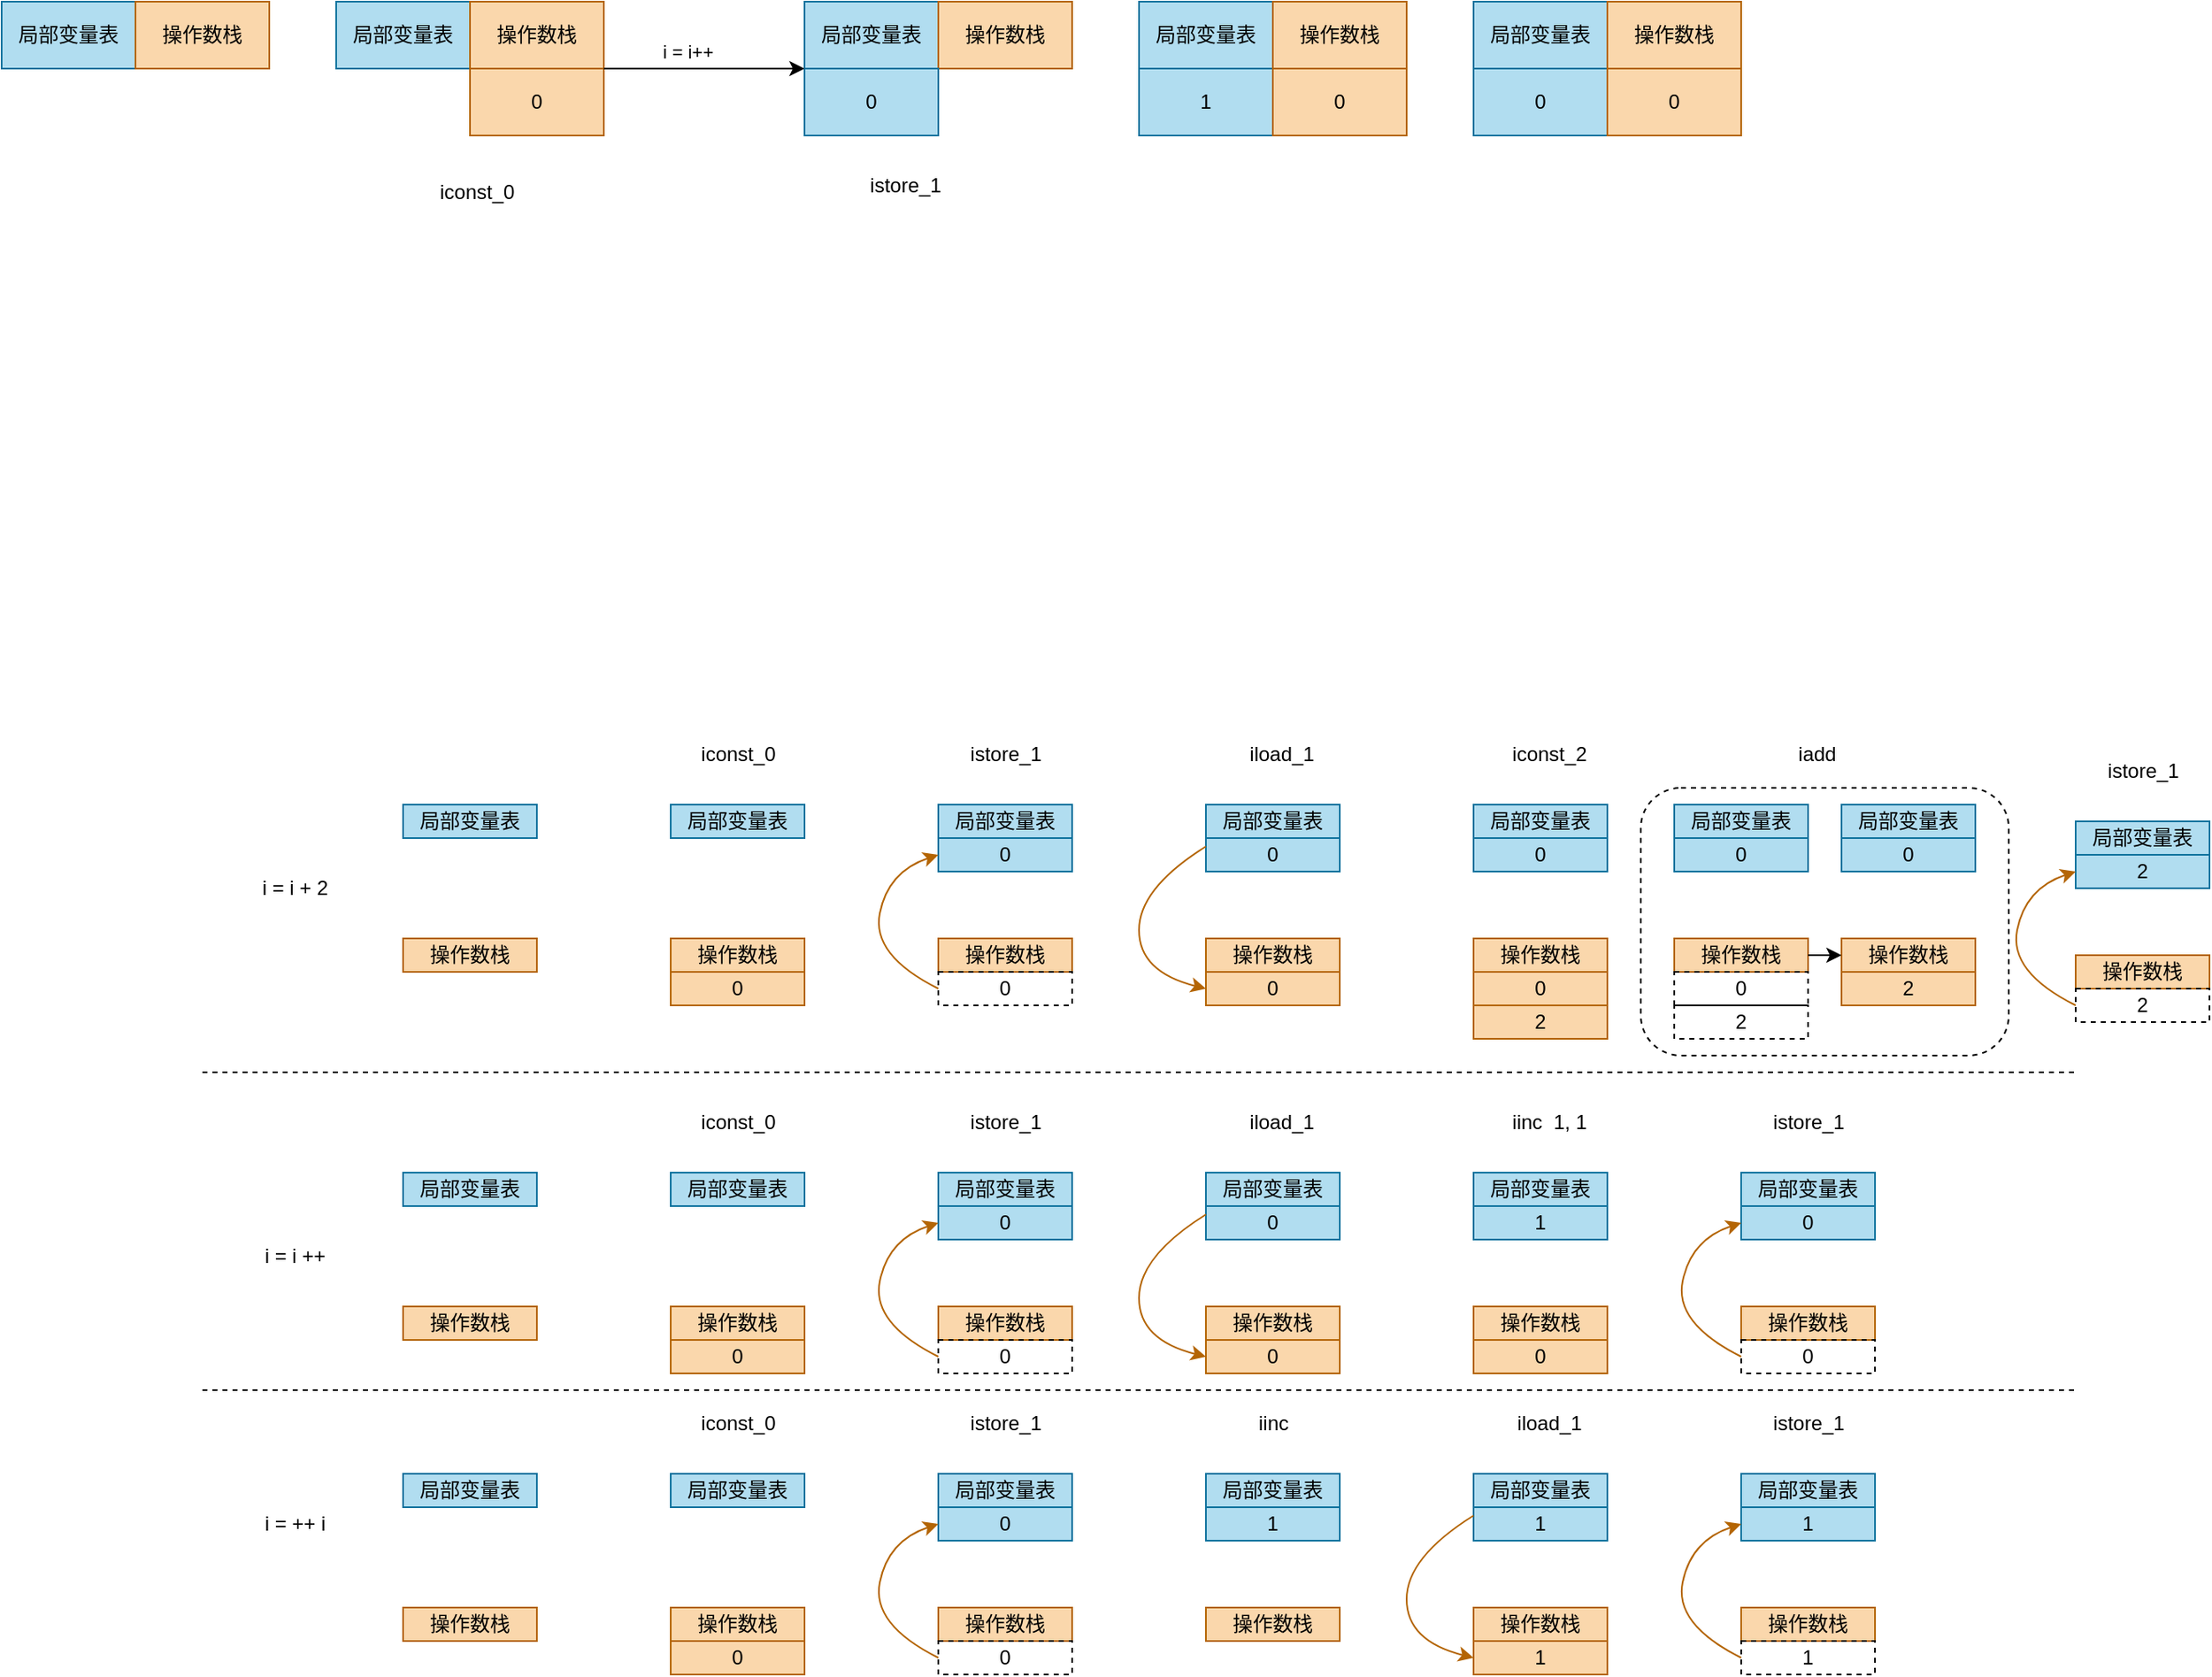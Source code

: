 <mxfile version="14.4.4" type="github">
  <diagram id="mg79W_jOqBWcHlFa8q99" name="Page-1">
    <mxGraphModel dx="4592" dy="768" grid="1" gridSize="10" guides="1" tooltips="1" connect="1" arrows="1" fold="1" page="1" pageScale="1" pageWidth="3300" pageHeight="4681" math="0" shadow="0">
      <root>
        <mxCell id="0" />
        <mxCell id="1" parent="0" />
        <mxCell id="tzSfl47Rc7GnbTvQKxjG-3" value="局部变量表" style="rounded=0;whiteSpace=wrap;html=1;fillColor=#b1ddf0;strokeColor=#10739e;" vertex="1" parent="1">
          <mxGeometry x="160" y="40" width="80" height="40" as="geometry" />
        </mxCell>
        <mxCell id="tzSfl47Rc7GnbTvQKxjG-4" value="操作数栈" style="rounded=0;whiteSpace=wrap;html=1;fillColor=#fad7ac;strokeColor=#b46504;" vertex="1" parent="1">
          <mxGeometry x="240" y="40" width="80" height="40" as="geometry" />
        </mxCell>
        <mxCell id="tzSfl47Rc7GnbTvQKxjG-5" value="0" style="rounded=0;whiteSpace=wrap;html=1;fillColor=#fad7ac;strokeColor=#b46504;" vertex="1" parent="1">
          <mxGeometry x="240" y="80" width="80" height="40" as="geometry" />
        </mxCell>
        <mxCell id="tzSfl47Rc7GnbTvQKxjG-6" value="局部变量表" style="rounded=0;whiteSpace=wrap;html=1;fillColor=#b1ddf0;strokeColor=#10739e;" vertex="1" parent="1">
          <mxGeometry x="440" y="40" width="80" height="40" as="geometry" />
        </mxCell>
        <mxCell id="tzSfl47Rc7GnbTvQKxjG-7" value="操作数栈" style="rounded=0;whiteSpace=wrap;html=1;fillColor=#fad7ac;strokeColor=#b46504;" vertex="1" parent="1">
          <mxGeometry x="520" y="40" width="80" height="40" as="geometry" />
        </mxCell>
        <mxCell id="tzSfl47Rc7GnbTvQKxjG-9" value="0" style="rounded=0;whiteSpace=wrap;html=1;fillColor=#b1ddf0;strokeColor=#10739e;" vertex="1" parent="1">
          <mxGeometry x="440" y="80" width="80" height="40" as="geometry" />
        </mxCell>
        <mxCell id="tzSfl47Rc7GnbTvQKxjG-10" value="局部变量表" style="rounded=0;whiteSpace=wrap;html=1;fillColor=#b1ddf0;strokeColor=#10739e;" vertex="1" parent="1">
          <mxGeometry x="640" y="40" width="80" height="40" as="geometry" />
        </mxCell>
        <mxCell id="tzSfl47Rc7GnbTvQKxjG-11" value="操作数栈" style="rounded=0;whiteSpace=wrap;html=1;fillColor=#fad7ac;strokeColor=#b46504;" vertex="1" parent="1">
          <mxGeometry x="720" y="40" width="80" height="40" as="geometry" />
        </mxCell>
        <mxCell id="tzSfl47Rc7GnbTvQKxjG-12" value="1" style="rounded=0;whiteSpace=wrap;html=1;fillColor=#b1ddf0;strokeColor=#10739e;" vertex="1" parent="1">
          <mxGeometry x="640" y="80" width="80" height="40" as="geometry" />
        </mxCell>
        <mxCell id="tzSfl47Rc7GnbTvQKxjG-14" value="0" style="rounded=0;whiteSpace=wrap;html=1;fillColor=#fad7ac;strokeColor=#b46504;" vertex="1" parent="1">
          <mxGeometry x="720" y="80" width="80" height="40" as="geometry" />
        </mxCell>
        <mxCell id="tzSfl47Rc7GnbTvQKxjG-15" value="局部变量表" style="rounded=0;whiteSpace=wrap;html=1;fillColor=#b1ddf0;strokeColor=#10739e;" vertex="1" parent="1">
          <mxGeometry x="840" y="40" width="80" height="40" as="geometry" />
        </mxCell>
        <mxCell id="tzSfl47Rc7GnbTvQKxjG-16" value="操作数栈" style="rounded=0;whiteSpace=wrap;html=1;fillColor=#fad7ac;strokeColor=#b46504;" vertex="1" parent="1">
          <mxGeometry x="920" y="40" width="80" height="40" as="geometry" />
        </mxCell>
        <mxCell id="tzSfl47Rc7GnbTvQKxjG-17" value="0" style="rounded=0;whiteSpace=wrap;html=1;fillColor=#b1ddf0;strokeColor=#10739e;" vertex="1" parent="1">
          <mxGeometry x="840" y="80" width="80" height="40" as="geometry" />
        </mxCell>
        <mxCell id="tzSfl47Rc7GnbTvQKxjG-18" value="0" style="rounded=0;whiteSpace=wrap;html=1;fillColor=#fad7ac;strokeColor=#b46504;" vertex="1" parent="1">
          <mxGeometry x="920" y="80" width="80" height="40" as="geometry" />
        </mxCell>
        <mxCell id="tzSfl47Rc7GnbTvQKxjG-19" value="" style="endArrow=classic;html=1;exitX=1;exitY=0;exitDx=0;exitDy=0;entryX=0;entryY=0;entryDx=0;entryDy=0;" edge="1" parent="1" source="tzSfl47Rc7GnbTvQKxjG-5" target="tzSfl47Rc7GnbTvQKxjG-9">
          <mxGeometry relative="1" as="geometry">
            <mxPoint x="280" y="190" as="sourcePoint" />
            <mxPoint x="380" y="190" as="targetPoint" />
          </mxGeometry>
        </mxCell>
        <mxCell id="tzSfl47Rc7GnbTvQKxjG-20" value="i = i++" style="edgeLabel;resizable=0;html=1;align=center;verticalAlign=middle;" connectable="0" vertex="1" parent="tzSfl47Rc7GnbTvQKxjG-19">
          <mxGeometry relative="1" as="geometry">
            <mxPoint x="-9.91" y="-10.06" as="offset" />
          </mxGeometry>
        </mxCell>
        <mxCell id="tzSfl47Rc7GnbTvQKxjG-33" value="局部变量表" style="rounded=0;whiteSpace=wrap;html=1;fillColor=#b1ddf0;strokeColor=#10739e;" vertex="1" parent="1">
          <mxGeometry x="-40" y="40" width="80" height="40" as="geometry" />
        </mxCell>
        <mxCell id="tzSfl47Rc7GnbTvQKxjG-34" value="操作数栈" style="rounded=0;whiteSpace=wrap;html=1;fillColor=#fad7ac;strokeColor=#b46504;" vertex="1" parent="1">
          <mxGeometry x="40" y="40" width="80" height="40" as="geometry" />
        </mxCell>
        <mxCell id="tzSfl47Rc7GnbTvQKxjG-35" value="iconst_0" style="text;whiteSpace=wrap;html=1;" vertex="1" parent="1">
          <mxGeometry x="220" y="140" width="70" height="30" as="geometry" />
        </mxCell>
        <mxCell id="tzSfl47Rc7GnbTvQKxjG-36" value="istore_1" style="text;html=1;align=center;verticalAlign=middle;resizable=0;points=[];autosize=1;" vertex="1" parent="1">
          <mxGeometry x="470" y="140" width="60" height="20" as="geometry" />
        </mxCell>
        <mxCell id="tzSfl47Rc7GnbTvQKxjG-37" value="局部变量表" style="rounded=0;whiteSpace=wrap;html=1;fillColor=#b1ddf0;strokeColor=#10739e;" vertex="1" parent="1">
          <mxGeometry x="200" y="740" width="80" height="20" as="geometry" />
        </mxCell>
        <mxCell id="tzSfl47Rc7GnbTvQKxjG-38" value="操作数栈" style="rounded=0;whiteSpace=wrap;html=1;fillColor=#fad7ac;strokeColor=#b46504;" vertex="1" parent="1">
          <mxGeometry x="200" y="820" width="80" height="20" as="geometry" />
        </mxCell>
        <mxCell id="tzSfl47Rc7GnbTvQKxjG-44" value="局部变量表" style="rounded=0;whiteSpace=wrap;html=1;fillColor=#b1ddf0;strokeColor=#10739e;" vertex="1" parent="1">
          <mxGeometry x="360" y="740" width="80" height="20" as="geometry" />
        </mxCell>
        <mxCell id="tzSfl47Rc7GnbTvQKxjG-45" value="操作数栈" style="rounded=0;whiteSpace=wrap;html=1;fillColor=#fad7ac;strokeColor=#b46504;" vertex="1" parent="1">
          <mxGeometry x="360" y="820" width="80" height="20" as="geometry" />
        </mxCell>
        <mxCell id="tzSfl47Rc7GnbTvQKxjG-47" value="0" style="rounded=0;whiteSpace=wrap;html=1;fillColor=#fad7ac;strokeColor=#b46504;" vertex="1" parent="1">
          <mxGeometry x="360" y="840" width="80" height="20" as="geometry" />
        </mxCell>
        <mxCell id="tzSfl47Rc7GnbTvQKxjG-48" value="局部变量表" style="rounded=0;whiteSpace=wrap;html=1;fillColor=#b1ddf0;strokeColor=#10739e;" vertex="1" parent="1">
          <mxGeometry x="520" y="740" width="80" height="20" as="geometry" />
        </mxCell>
        <mxCell id="tzSfl47Rc7GnbTvQKxjG-49" value="操作数栈" style="rounded=0;whiteSpace=wrap;html=1;fillColor=#fad7ac;strokeColor=#b46504;" vertex="1" parent="1">
          <mxGeometry x="520" y="820" width="80" height="20" as="geometry" />
        </mxCell>
        <mxCell id="tzSfl47Rc7GnbTvQKxjG-50" value="0" style="rounded=0;whiteSpace=wrap;html=1;fillColor=none;dashed=1;" vertex="1" parent="1">
          <mxGeometry x="520" y="840" width="80" height="20" as="geometry" />
        </mxCell>
        <mxCell id="tzSfl47Rc7GnbTvQKxjG-51" value="0" style="rounded=0;whiteSpace=wrap;html=1;fillColor=#b1ddf0;strokeColor=#10739e;" vertex="1" parent="1">
          <mxGeometry x="520" y="760" width="80" height="20" as="geometry" />
        </mxCell>
        <mxCell id="tzSfl47Rc7GnbTvQKxjG-52" value="" style="curved=1;endArrow=classic;html=1;exitX=0;exitY=0.5;exitDx=0;exitDy=0;entryX=0;entryY=0.5;entryDx=0;entryDy=0;fillColor=#fad7ac;strokeColor=#b46504;" edge="1" parent="1" source="tzSfl47Rc7GnbTvQKxjG-50" target="tzSfl47Rc7GnbTvQKxjG-51">
          <mxGeometry width="50" height="50" relative="1" as="geometry">
            <mxPoint x="570" y="970" as="sourcePoint" />
            <mxPoint x="510" y="770" as="targetPoint" />
            <Array as="points">
              <mxPoint x="480" y="830" />
              <mxPoint x="490" y="780" />
            </Array>
          </mxGeometry>
        </mxCell>
        <mxCell id="tzSfl47Rc7GnbTvQKxjG-53" value="局部变量表" style="rounded=0;whiteSpace=wrap;html=1;fillColor=#b1ddf0;strokeColor=#10739e;" vertex="1" parent="1">
          <mxGeometry x="680" y="740" width="80" height="20" as="geometry" />
        </mxCell>
        <mxCell id="tzSfl47Rc7GnbTvQKxjG-54" value="操作数栈" style="rounded=0;whiteSpace=wrap;html=1;fillColor=#fad7ac;strokeColor=#b46504;" vertex="1" parent="1">
          <mxGeometry x="680" y="820" width="80" height="20" as="geometry" />
        </mxCell>
        <mxCell id="tzSfl47Rc7GnbTvQKxjG-55" value="0" style="rounded=0;whiteSpace=wrap;html=1;fillColor=#fad7ac;strokeColor=#b46504;" vertex="1" parent="1">
          <mxGeometry x="680" y="840" width="80" height="20" as="geometry" />
        </mxCell>
        <mxCell id="tzSfl47Rc7GnbTvQKxjG-56" value="0" style="rounded=0;whiteSpace=wrap;html=1;fillColor=#b1ddf0;strokeColor=#10739e;" vertex="1" parent="1">
          <mxGeometry x="680" y="760" width="80" height="20" as="geometry" />
        </mxCell>
        <mxCell id="tzSfl47Rc7GnbTvQKxjG-57" value="" style="curved=1;endArrow=classic;html=1;exitX=0;exitY=0.25;exitDx=0;exitDy=0;fillColor=#fad7ac;strokeColor=#b46504;" edge="1" parent="1" source="tzSfl47Rc7GnbTvQKxjG-56">
          <mxGeometry width="50" height="50" relative="1" as="geometry">
            <mxPoint x="730" y="970" as="sourcePoint" />
            <mxPoint x="680" y="850" as="targetPoint" />
            <Array as="points">
              <mxPoint x="640" y="790" />
              <mxPoint x="640" y="840" />
            </Array>
          </mxGeometry>
        </mxCell>
        <mxCell id="tzSfl47Rc7GnbTvQKxjG-58" value="iconst_0" style="text;html=1;align=center;verticalAlign=middle;resizable=0;points=[];autosize=1;" vertex="1" parent="1">
          <mxGeometry x="370" y="700" width="60" height="20" as="geometry" />
        </mxCell>
        <mxCell id="tzSfl47Rc7GnbTvQKxjG-59" value="istore_1" style="text;html=1;align=center;verticalAlign=middle;resizable=0;points=[];autosize=1;" vertex="1" parent="1">
          <mxGeometry x="530" y="700" width="60" height="20" as="geometry" />
        </mxCell>
        <mxCell id="tzSfl47Rc7GnbTvQKxjG-60" value="iload_1" style="text;html=1;align=center;verticalAlign=middle;resizable=0;points=[];autosize=1;" vertex="1" parent="1">
          <mxGeometry x="700" y="700" width="50" height="20" as="geometry" />
        </mxCell>
        <mxCell id="tzSfl47Rc7GnbTvQKxjG-61" value="局部变量表" style="rounded=0;whiteSpace=wrap;html=1;fillColor=#b1ddf0;strokeColor=#10739e;" vertex="1" parent="1">
          <mxGeometry x="840" y="740" width="80" height="20" as="geometry" />
        </mxCell>
        <mxCell id="tzSfl47Rc7GnbTvQKxjG-62" value="操作数栈" style="rounded=0;whiteSpace=wrap;html=1;fillColor=#fad7ac;strokeColor=#b46504;" vertex="1" parent="1">
          <mxGeometry x="840" y="820" width="80" height="20" as="geometry" />
        </mxCell>
        <mxCell id="tzSfl47Rc7GnbTvQKxjG-63" value="0" style="rounded=0;whiteSpace=wrap;html=1;fillColor=#fad7ac;strokeColor=#b46504;" vertex="1" parent="1">
          <mxGeometry x="840" y="840" width="80" height="20" as="geometry" />
        </mxCell>
        <mxCell id="tzSfl47Rc7GnbTvQKxjG-64" value="1" style="rounded=0;whiteSpace=wrap;html=1;fillColor=#b1ddf0;strokeColor=#10739e;" vertex="1" parent="1">
          <mxGeometry x="840" y="760" width="80" height="20" as="geometry" />
        </mxCell>
        <mxCell id="tzSfl47Rc7GnbTvQKxjG-66" value="iinc&amp;nbsp; 1, 1" style="text;html=1;align=center;verticalAlign=middle;resizable=0;points=[];autosize=1;" vertex="1" parent="1">
          <mxGeometry x="855" y="700" width="60" height="20" as="geometry" />
        </mxCell>
        <mxCell id="tzSfl47Rc7GnbTvQKxjG-67" value="局部变量表" style="rounded=0;whiteSpace=wrap;html=1;fillColor=#b1ddf0;strokeColor=#10739e;" vertex="1" parent="1">
          <mxGeometry x="1000" y="740" width="80" height="20" as="geometry" />
        </mxCell>
        <mxCell id="tzSfl47Rc7GnbTvQKxjG-68" value="操作数栈" style="rounded=0;whiteSpace=wrap;html=1;fillColor=#fad7ac;strokeColor=#b46504;" vertex="1" parent="1">
          <mxGeometry x="1000" y="820" width="80" height="20" as="geometry" />
        </mxCell>
        <mxCell id="tzSfl47Rc7GnbTvQKxjG-69" value="0" style="rounded=0;whiteSpace=wrap;html=1;fillColor=none;dashed=1;" vertex="1" parent="1">
          <mxGeometry x="1000" y="840" width="80" height="20" as="geometry" />
        </mxCell>
        <mxCell id="tzSfl47Rc7GnbTvQKxjG-70" value="0" style="rounded=0;whiteSpace=wrap;html=1;fillColor=#b1ddf0;strokeColor=#10739e;" vertex="1" parent="1">
          <mxGeometry x="1000" y="760" width="80" height="20" as="geometry" />
        </mxCell>
        <mxCell id="tzSfl47Rc7GnbTvQKxjG-71" value="" style="curved=1;endArrow=classic;html=1;exitX=0;exitY=0.5;exitDx=0;exitDy=0;entryX=0;entryY=0.5;entryDx=0;entryDy=0;fillColor=#fad7ac;strokeColor=#b46504;" edge="1" parent="1" source="tzSfl47Rc7GnbTvQKxjG-69" target="tzSfl47Rc7GnbTvQKxjG-70">
          <mxGeometry width="50" height="50" relative="1" as="geometry">
            <mxPoint x="1050" y="970" as="sourcePoint" />
            <mxPoint x="990" y="770" as="targetPoint" />
            <Array as="points">
              <mxPoint x="960" y="830" />
              <mxPoint x="970" y="780" />
            </Array>
          </mxGeometry>
        </mxCell>
        <mxCell id="tzSfl47Rc7GnbTvQKxjG-72" value="istore_1" style="text;html=1;align=center;verticalAlign=middle;resizable=0;points=[];autosize=1;" vertex="1" parent="1">
          <mxGeometry x="1010" y="700" width="60" height="20" as="geometry" />
        </mxCell>
        <mxCell id="tzSfl47Rc7GnbTvQKxjG-73" value="局部变量表" style="rounded=0;whiteSpace=wrap;html=1;fillColor=#b1ddf0;strokeColor=#10739e;" vertex="1" parent="1">
          <mxGeometry x="200" y="920" width="80" height="20" as="geometry" />
        </mxCell>
        <mxCell id="tzSfl47Rc7GnbTvQKxjG-74" value="操作数栈" style="rounded=0;whiteSpace=wrap;html=1;fillColor=#fad7ac;strokeColor=#b46504;" vertex="1" parent="1">
          <mxGeometry x="200" y="1000" width="80" height="20" as="geometry" />
        </mxCell>
        <mxCell id="tzSfl47Rc7GnbTvQKxjG-75" value="局部变量表" style="rounded=0;whiteSpace=wrap;html=1;fillColor=#b1ddf0;strokeColor=#10739e;" vertex="1" parent="1">
          <mxGeometry x="360" y="920" width="80" height="20" as="geometry" />
        </mxCell>
        <mxCell id="tzSfl47Rc7GnbTvQKxjG-76" value="操作数栈" style="rounded=0;whiteSpace=wrap;html=1;fillColor=#fad7ac;strokeColor=#b46504;" vertex="1" parent="1">
          <mxGeometry x="360" y="1000" width="80" height="20" as="geometry" />
        </mxCell>
        <mxCell id="tzSfl47Rc7GnbTvQKxjG-77" value="0" style="rounded=0;whiteSpace=wrap;html=1;fillColor=#fad7ac;strokeColor=#b46504;" vertex="1" parent="1">
          <mxGeometry x="360" y="1020" width="80" height="20" as="geometry" />
        </mxCell>
        <mxCell id="tzSfl47Rc7GnbTvQKxjG-78" value="局部变量表" style="rounded=0;whiteSpace=wrap;html=1;fillColor=#b1ddf0;strokeColor=#10739e;" vertex="1" parent="1">
          <mxGeometry x="520" y="920" width="80" height="20" as="geometry" />
        </mxCell>
        <mxCell id="tzSfl47Rc7GnbTvQKxjG-79" value="操作数栈" style="rounded=0;whiteSpace=wrap;html=1;fillColor=#fad7ac;strokeColor=#b46504;" vertex="1" parent="1">
          <mxGeometry x="520" y="1000" width="80" height="20" as="geometry" />
        </mxCell>
        <mxCell id="tzSfl47Rc7GnbTvQKxjG-80" value="0" style="rounded=0;whiteSpace=wrap;html=1;fillColor=none;dashed=1;" vertex="1" parent="1">
          <mxGeometry x="520" y="1020" width="80" height="20" as="geometry" />
        </mxCell>
        <mxCell id="tzSfl47Rc7GnbTvQKxjG-81" value="0" style="rounded=0;whiteSpace=wrap;html=1;fillColor=#b1ddf0;strokeColor=#10739e;" vertex="1" parent="1">
          <mxGeometry x="520" y="940" width="80" height="20" as="geometry" />
        </mxCell>
        <mxCell id="tzSfl47Rc7GnbTvQKxjG-82" value="" style="curved=1;endArrow=classic;html=1;exitX=0;exitY=0.5;exitDx=0;exitDy=0;entryX=0;entryY=0.5;entryDx=0;entryDy=0;fillColor=#fad7ac;strokeColor=#b46504;" edge="1" parent="1" source="tzSfl47Rc7GnbTvQKxjG-80" target="tzSfl47Rc7GnbTvQKxjG-81">
          <mxGeometry width="50" height="50" relative="1" as="geometry">
            <mxPoint x="570" y="1150" as="sourcePoint" />
            <mxPoint x="510" y="950" as="targetPoint" />
            <Array as="points">
              <mxPoint x="480" y="1010" />
              <mxPoint x="490" y="960" />
            </Array>
          </mxGeometry>
        </mxCell>
        <mxCell id="tzSfl47Rc7GnbTvQKxjG-83" value="iconst_0" style="text;html=1;align=center;verticalAlign=middle;resizable=0;points=[];autosize=1;" vertex="1" parent="1">
          <mxGeometry x="370" y="880" width="60" height="20" as="geometry" />
        </mxCell>
        <mxCell id="tzSfl47Rc7GnbTvQKxjG-84" value="istore_1" style="text;html=1;align=center;verticalAlign=middle;resizable=0;points=[];autosize=1;" vertex="1" parent="1">
          <mxGeometry x="530" y="880" width="60" height="20" as="geometry" />
        </mxCell>
        <mxCell id="tzSfl47Rc7GnbTvQKxjG-85" value="" style="endArrow=none;dashed=1;html=1;" edge="1" parent="1">
          <mxGeometry width="50" height="50" relative="1" as="geometry">
            <mxPoint x="80" y="870" as="sourcePoint" />
            <mxPoint x="1200" y="870" as="targetPoint" />
          </mxGeometry>
        </mxCell>
        <mxCell id="tzSfl47Rc7GnbTvQKxjG-86" value="局部变量表" style="rounded=0;whiteSpace=wrap;html=1;fillColor=#b1ddf0;strokeColor=#10739e;" vertex="1" parent="1">
          <mxGeometry x="680" y="920" width="80" height="20" as="geometry" />
        </mxCell>
        <mxCell id="tzSfl47Rc7GnbTvQKxjG-87" value="操作数栈" style="rounded=0;whiteSpace=wrap;html=1;fillColor=#fad7ac;strokeColor=#b46504;" vertex="1" parent="1">
          <mxGeometry x="680" y="1000" width="80" height="20" as="geometry" />
        </mxCell>
        <mxCell id="tzSfl47Rc7GnbTvQKxjG-89" value="1" style="rounded=0;whiteSpace=wrap;html=1;fillColor=#b1ddf0;strokeColor=#10739e;" vertex="1" parent="1">
          <mxGeometry x="680" y="940" width="80" height="20" as="geometry" />
        </mxCell>
        <mxCell id="tzSfl47Rc7GnbTvQKxjG-90" value="iinc" style="text;html=1;align=center;verticalAlign=middle;resizable=0;points=[];autosize=1;" vertex="1" parent="1">
          <mxGeometry x="705" y="880" width="30" height="20" as="geometry" />
        </mxCell>
        <mxCell id="tzSfl47Rc7GnbTvQKxjG-91" value="局部变量表" style="rounded=0;whiteSpace=wrap;html=1;fillColor=#b1ddf0;strokeColor=#10739e;" vertex="1" parent="1">
          <mxGeometry x="840" y="920" width="80" height="20" as="geometry" />
        </mxCell>
        <mxCell id="tzSfl47Rc7GnbTvQKxjG-92" value="操作数栈" style="rounded=0;whiteSpace=wrap;html=1;fillColor=#fad7ac;strokeColor=#b46504;" vertex="1" parent="1">
          <mxGeometry x="840" y="1000" width="80" height="20" as="geometry" />
        </mxCell>
        <mxCell id="tzSfl47Rc7GnbTvQKxjG-93" value="1" style="rounded=0;whiteSpace=wrap;html=1;fillColor=#fad7ac;strokeColor=#b46504;" vertex="1" parent="1">
          <mxGeometry x="840" y="1020" width="80" height="20" as="geometry" />
        </mxCell>
        <mxCell id="tzSfl47Rc7GnbTvQKxjG-94" value="1" style="rounded=0;whiteSpace=wrap;html=1;fillColor=#b1ddf0;strokeColor=#10739e;" vertex="1" parent="1">
          <mxGeometry x="840" y="940" width="80" height="20" as="geometry" />
        </mxCell>
        <mxCell id="tzSfl47Rc7GnbTvQKxjG-95" value="" style="curved=1;endArrow=classic;html=1;exitX=0;exitY=0.25;exitDx=0;exitDy=0;fillColor=#fad7ac;strokeColor=#b46504;" edge="1" parent="1" source="tzSfl47Rc7GnbTvQKxjG-94">
          <mxGeometry width="50" height="50" relative="1" as="geometry">
            <mxPoint x="890" y="1150" as="sourcePoint" />
            <mxPoint x="840" y="1030" as="targetPoint" />
            <Array as="points">
              <mxPoint x="800" y="970" />
              <mxPoint x="800" y="1020" />
            </Array>
          </mxGeometry>
        </mxCell>
        <mxCell id="tzSfl47Rc7GnbTvQKxjG-96" value="iload_1" style="text;html=1;align=center;verticalAlign=middle;resizable=0;points=[];autosize=1;" vertex="1" parent="1">
          <mxGeometry x="860" y="880" width="50" height="20" as="geometry" />
        </mxCell>
        <mxCell id="tzSfl47Rc7GnbTvQKxjG-97" value="局部变量表" style="rounded=0;whiteSpace=wrap;html=1;fillColor=#b1ddf0;strokeColor=#10739e;" vertex="1" parent="1">
          <mxGeometry x="1000" y="920" width="80" height="20" as="geometry" />
        </mxCell>
        <mxCell id="tzSfl47Rc7GnbTvQKxjG-98" value="操作数栈" style="rounded=0;whiteSpace=wrap;html=1;fillColor=#fad7ac;strokeColor=#b46504;" vertex="1" parent="1">
          <mxGeometry x="1000" y="1000" width="80" height="20" as="geometry" />
        </mxCell>
        <mxCell id="tzSfl47Rc7GnbTvQKxjG-99" value="1" style="rounded=0;whiteSpace=wrap;html=1;fillColor=none;dashed=1;" vertex="1" parent="1">
          <mxGeometry x="1000" y="1020" width="80" height="20" as="geometry" />
        </mxCell>
        <mxCell id="tzSfl47Rc7GnbTvQKxjG-100" value="1" style="rounded=0;whiteSpace=wrap;html=1;fillColor=#b1ddf0;strokeColor=#10739e;" vertex="1" parent="1">
          <mxGeometry x="1000" y="940" width="80" height="20" as="geometry" />
        </mxCell>
        <mxCell id="tzSfl47Rc7GnbTvQKxjG-101" value="" style="curved=1;endArrow=classic;html=1;exitX=0;exitY=0.5;exitDx=0;exitDy=0;entryX=0;entryY=0.5;entryDx=0;entryDy=0;fillColor=#fad7ac;strokeColor=#b46504;" edge="1" parent="1" source="tzSfl47Rc7GnbTvQKxjG-99" target="tzSfl47Rc7GnbTvQKxjG-100">
          <mxGeometry width="50" height="50" relative="1" as="geometry">
            <mxPoint x="1050" y="1150" as="sourcePoint" />
            <mxPoint x="990" y="950" as="targetPoint" />
            <Array as="points">
              <mxPoint x="960" y="1010" />
              <mxPoint x="970" y="960" />
            </Array>
          </mxGeometry>
        </mxCell>
        <mxCell id="tzSfl47Rc7GnbTvQKxjG-102" value="istore_1" style="text;html=1;align=center;verticalAlign=middle;resizable=0;points=[];autosize=1;" vertex="1" parent="1">
          <mxGeometry x="1010" y="880" width="60" height="20" as="geometry" />
        </mxCell>
        <mxCell id="tzSfl47Rc7GnbTvQKxjG-103" value="i = i ++" style="text;html=1;align=center;verticalAlign=middle;resizable=0;points=[];autosize=1;" vertex="1" parent="1">
          <mxGeometry x="110" y="780" width="50" height="20" as="geometry" />
        </mxCell>
        <mxCell id="tzSfl47Rc7GnbTvQKxjG-104" value="i = ++ i" style="text;html=1;align=center;verticalAlign=middle;resizable=0;points=[];autosize=1;" vertex="1" parent="1">
          <mxGeometry x="110" y="940" width="50" height="20" as="geometry" />
        </mxCell>
        <mxCell id="tzSfl47Rc7GnbTvQKxjG-105" value="" style="endArrow=none;dashed=1;html=1;" edge="1" parent="1">
          <mxGeometry width="50" height="50" relative="1" as="geometry">
            <mxPoint x="80" y="680" as="sourcePoint" />
            <mxPoint x="1200" y="680" as="targetPoint" />
          </mxGeometry>
        </mxCell>
        <mxCell id="tzSfl47Rc7GnbTvQKxjG-108" value="局部变量表" style="rounded=0;whiteSpace=wrap;html=1;fillColor=#b1ddf0;strokeColor=#10739e;" vertex="1" parent="1">
          <mxGeometry x="200" y="520" width="80" height="20" as="geometry" />
        </mxCell>
        <mxCell id="tzSfl47Rc7GnbTvQKxjG-109" value="操作数栈" style="rounded=0;whiteSpace=wrap;html=1;fillColor=#fad7ac;strokeColor=#b46504;" vertex="1" parent="1">
          <mxGeometry x="200" y="600" width="80" height="20" as="geometry" />
        </mxCell>
        <mxCell id="tzSfl47Rc7GnbTvQKxjG-110" value="局部变量表" style="rounded=0;whiteSpace=wrap;html=1;fillColor=#b1ddf0;strokeColor=#10739e;" vertex="1" parent="1">
          <mxGeometry x="360" y="520" width="80" height="20" as="geometry" />
        </mxCell>
        <mxCell id="tzSfl47Rc7GnbTvQKxjG-111" value="操作数栈" style="rounded=0;whiteSpace=wrap;html=1;fillColor=#fad7ac;strokeColor=#b46504;" vertex="1" parent="1">
          <mxGeometry x="360" y="600" width="80" height="20" as="geometry" />
        </mxCell>
        <mxCell id="tzSfl47Rc7GnbTvQKxjG-112" value="0" style="rounded=0;whiteSpace=wrap;html=1;fillColor=#fad7ac;strokeColor=#b46504;" vertex="1" parent="1">
          <mxGeometry x="360" y="620" width="80" height="20" as="geometry" />
        </mxCell>
        <mxCell id="tzSfl47Rc7GnbTvQKxjG-113" value="局部变量表" style="rounded=0;whiteSpace=wrap;html=1;fillColor=#b1ddf0;strokeColor=#10739e;" vertex="1" parent="1">
          <mxGeometry x="520" y="520" width="80" height="20" as="geometry" />
        </mxCell>
        <mxCell id="tzSfl47Rc7GnbTvQKxjG-114" value="操作数栈" style="rounded=0;whiteSpace=wrap;html=1;fillColor=#fad7ac;strokeColor=#b46504;" vertex="1" parent="1">
          <mxGeometry x="520" y="600" width="80" height="20" as="geometry" />
        </mxCell>
        <mxCell id="tzSfl47Rc7GnbTvQKxjG-115" value="0" style="rounded=0;whiteSpace=wrap;html=1;fillColor=none;dashed=1;" vertex="1" parent="1">
          <mxGeometry x="520" y="620" width="80" height="20" as="geometry" />
        </mxCell>
        <mxCell id="tzSfl47Rc7GnbTvQKxjG-116" value="0" style="rounded=0;whiteSpace=wrap;html=1;fillColor=#b1ddf0;strokeColor=#10739e;" vertex="1" parent="1">
          <mxGeometry x="520" y="540" width="80" height="20" as="geometry" />
        </mxCell>
        <mxCell id="tzSfl47Rc7GnbTvQKxjG-117" value="" style="curved=1;endArrow=classic;html=1;exitX=0;exitY=0.5;exitDx=0;exitDy=0;entryX=0;entryY=0.5;entryDx=0;entryDy=0;fillColor=#fad7ac;strokeColor=#b46504;" edge="1" parent="1" source="tzSfl47Rc7GnbTvQKxjG-115" target="tzSfl47Rc7GnbTvQKxjG-116">
          <mxGeometry width="50" height="50" relative="1" as="geometry">
            <mxPoint x="570" y="750" as="sourcePoint" />
            <mxPoint x="510" y="550" as="targetPoint" />
            <Array as="points">
              <mxPoint x="480" y="610" />
              <mxPoint x="490" y="560" />
            </Array>
          </mxGeometry>
        </mxCell>
        <mxCell id="tzSfl47Rc7GnbTvQKxjG-118" value="iconst_0" style="text;html=1;align=center;verticalAlign=middle;resizable=0;points=[];autosize=1;" vertex="1" parent="1">
          <mxGeometry x="370" y="480" width="60" height="20" as="geometry" />
        </mxCell>
        <mxCell id="tzSfl47Rc7GnbTvQKxjG-119" value="istore_1" style="text;html=1;align=center;verticalAlign=middle;resizable=0;points=[];autosize=1;" vertex="1" parent="1">
          <mxGeometry x="530" y="480" width="60" height="20" as="geometry" />
        </mxCell>
        <mxCell id="tzSfl47Rc7GnbTvQKxjG-120" value="i = i + 2" style="text;html=1;align=center;verticalAlign=middle;resizable=0;points=[];autosize=1;" vertex="1" parent="1">
          <mxGeometry x="110" y="560" width="50" height="20" as="geometry" />
        </mxCell>
        <mxCell id="tzSfl47Rc7GnbTvQKxjG-121" value="局部变量表" style="rounded=0;whiteSpace=wrap;html=1;fillColor=#b1ddf0;strokeColor=#10739e;" vertex="1" parent="1">
          <mxGeometry x="680" y="520" width="80" height="20" as="geometry" />
        </mxCell>
        <mxCell id="tzSfl47Rc7GnbTvQKxjG-122" value="操作数栈" style="rounded=0;whiteSpace=wrap;html=1;fillColor=#fad7ac;strokeColor=#b46504;" vertex="1" parent="1">
          <mxGeometry x="680" y="600" width="80" height="20" as="geometry" />
        </mxCell>
        <mxCell id="tzSfl47Rc7GnbTvQKxjG-123" value="0" style="rounded=0;whiteSpace=wrap;html=1;fillColor=#fad7ac;strokeColor=#b46504;" vertex="1" parent="1">
          <mxGeometry x="680" y="620" width="80" height="20" as="geometry" />
        </mxCell>
        <mxCell id="tzSfl47Rc7GnbTvQKxjG-124" value="0" style="rounded=0;whiteSpace=wrap;html=1;fillColor=#b1ddf0;strokeColor=#10739e;" vertex="1" parent="1">
          <mxGeometry x="680" y="540" width="80" height="20" as="geometry" />
        </mxCell>
        <mxCell id="tzSfl47Rc7GnbTvQKxjG-125" value="" style="curved=1;endArrow=classic;html=1;exitX=0;exitY=0.25;exitDx=0;exitDy=0;fillColor=#fad7ac;strokeColor=#b46504;" edge="1" parent="1" source="tzSfl47Rc7GnbTvQKxjG-124">
          <mxGeometry width="50" height="50" relative="1" as="geometry">
            <mxPoint x="730" y="750" as="sourcePoint" />
            <mxPoint x="680" y="630" as="targetPoint" />
            <Array as="points">
              <mxPoint x="640" y="570" />
              <mxPoint x="640" y="620" />
            </Array>
          </mxGeometry>
        </mxCell>
        <mxCell id="tzSfl47Rc7GnbTvQKxjG-126" value="iload_1" style="text;html=1;align=center;verticalAlign=middle;resizable=0;points=[];autosize=1;" vertex="1" parent="1">
          <mxGeometry x="700" y="480" width="50" height="20" as="geometry" />
        </mxCell>
        <mxCell id="tzSfl47Rc7GnbTvQKxjG-127" value="局部变量表" style="rounded=0;whiteSpace=wrap;html=1;fillColor=#b1ddf0;strokeColor=#10739e;" vertex="1" parent="1">
          <mxGeometry x="840" y="520" width="80" height="20" as="geometry" />
        </mxCell>
        <mxCell id="tzSfl47Rc7GnbTvQKxjG-128" value="操作数栈" style="rounded=0;whiteSpace=wrap;html=1;fillColor=#fad7ac;strokeColor=#b46504;" vertex="1" parent="1">
          <mxGeometry x="840" y="600" width="80" height="20" as="geometry" />
        </mxCell>
        <mxCell id="tzSfl47Rc7GnbTvQKxjG-129" value="0" style="rounded=0;whiteSpace=wrap;html=1;fillColor=#fad7ac;strokeColor=#b46504;" vertex="1" parent="1">
          <mxGeometry x="840" y="620" width="80" height="20" as="geometry" />
        </mxCell>
        <mxCell id="tzSfl47Rc7GnbTvQKxjG-130" value="0" style="rounded=0;whiteSpace=wrap;html=1;fillColor=#b1ddf0;strokeColor=#10739e;" vertex="1" parent="1">
          <mxGeometry x="840" y="540" width="80" height="20" as="geometry" />
        </mxCell>
        <mxCell id="tzSfl47Rc7GnbTvQKxjG-132" value="iconst_2" style="text;html=1;align=center;verticalAlign=middle;resizable=0;points=[];autosize=1;" vertex="1" parent="1">
          <mxGeometry x="855" y="480" width="60" height="20" as="geometry" />
        </mxCell>
        <mxCell id="tzSfl47Rc7GnbTvQKxjG-133" value="2" style="rounded=0;whiteSpace=wrap;html=1;fillColor=#fad7ac;strokeColor=#b46504;" vertex="1" parent="1">
          <mxGeometry x="840" y="640" width="80" height="20" as="geometry" />
        </mxCell>
        <mxCell id="tzSfl47Rc7GnbTvQKxjG-134" value="局部变量表" style="rounded=0;whiteSpace=wrap;html=1;fillColor=#b1ddf0;strokeColor=#10739e;" vertex="1" parent="1">
          <mxGeometry x="960" y="520" width="80" height="20" as="geometry" />
        </mxCell>
        <mxCell id="tzSfl47Rc7GnbTvQKxjG-135" value="操作数栈" style="rounded=0;whiteSpace=wrap;html=1;fillColor=#fad7ac;strokeColor=#b46504;" vertex="1" parent="1">
          <mxGeometry x="960" y="600" width="80" height="20" as="geometry" />
        </mxCell>
        <mxCell id="tzSfl47Rc7GnbTvQKxjG-136" value="0" style="rounded=0;whiteSpace=wrap;html=1;fillColor=none;dashed=1;" vertex="1" parent="1">
          <mxGeometry x="960" y="620" width="80" height="20" as="geometry" />
        </mxCell>
        <mxCell id="tzSfl47Rc7GnbTvQKxjG-137" value="0" style="rounded=0;whiteSpace=wrap;html=1;fillColor=#b1ddf0;strokeColor=#10739e;" vertex="1" parent="1">
          <mxGeometry x="960" y="540" width="80" height="20" as="geometry" />
        </mxCell>
        <mxCell id="tzSfl47Rc7GnbTvQKxjG-138" value="iadd" style="text;html=1;align=center;verticalAlign=middle;resizable=0;points=[];autosize=1;" vertex="1" parent="1">
          <mxGeometry x="1025" y="480" width="40" height="20" as="geometry" />
        </mxCell>
        <mxCell id="tzSfl47Rc7GnbTvQKxjG-139" value="2" style="rounded=0;whiteSpace=wrap;html=1;fillColor=none;dashed=1;" vertex="1" parent="1">
          <mxGeometry x="960" y="640" width="80" height="20" as="geometry" />
        </mxCell>
        <mxCell id="tzSfl47Rc7GnbTvQKxjG-140" value="局部变量表" style="rounded=0;whiteSpace=wrap;html=1;fillColor=#b1ddf0;strokeColor=#10739e;" vertex="1" parent="1">
          <mxGeometry x="1060" y="520" width="80" height="20" as="geometry" />
        </mxCell>
        <mxCell id="tzSfl47Rc7GnbTvQKxjG-141" value="操作数栈" style="rounded=0;whiteSpace=wrap;html=1;fillColor=#fad7ac;strokeColor=#b46504;" vertex="1" parent="1">
          <mxGeometry x="1060" y="600" width="80" height="20" as="geometry" />
        </mxCell>
        <mxCell id="tzSfl47Rc7GnbTvQKxjG-142" value="2" style="rounded=0;whiteSpace=wrap;html=1;fillColor=#fad7ac;strokeColor=#b46504;" vertex="1" parent="1">
          <mxGeometry x="1060" y="620" width="80" height="20" as="geometry" />
        </mxCell>
        <mxCell id="tzSfl47Rc7GnbTvQKxjG-143" value="0" style="rounded=0;whiteSpace=wrap;html=1;fillColor=#b1ddf0;strokeColor=#10739e;" vertex="1" parent="1">
          <mxGeometry x="1060" y="540" width="80" height="20" as="geometry" />
        </mxCell>
        <mxCell id="tzSfl47Rc7GnbTvQKxjG-145" value="" style="endArrow=classic;html=1;entryX=0;entryY=0.5;entryDx=0;entryDy=0;exitX=1;exitY=0.5;exitDx=0;exitDy=0;" edge="1" parent="1" source="tzSfl47Rc7GnbTvQKxjG-135" target="tzSfl47Rc7GnbTvQKxjG-141">
          <mxGeometry width="50" height="50" relative="1" as="geometry">
            <mxPoint x="980" y="620" as="sourcePoint" />
            <mxPoint x="1060" y="640" as="targetPoint" />
          </mxGeometry>
        </mxCell>
        <mxCell id="tzSfl47Rc7GnbTvQKxjG-146" value="" style="rounded=1;whiteSpace=wrap;html=1;dashed=1;fillColor=none;" vertex="1" parent="1">
          <mxGeometry x="940" y="510" width="220" height="160" as="geometry" />
        </mxCell>
        <mxCell id="tzSfl47Rc7GnbTvQKxjG-147" value="局部变量表" style="rounded=0;whiteSpace=wrap;html=1;fillColor=#b1ddf0;strokeColor=#10739e;" vertex="1" parent="1">
          <mxGeometry x="1200" y="530" width="80" height="20" as="geometry" />
        </mxCell>
        <mxCell id="tzSfl47Rc7GnbTvQKxjG-148" value="操作数栈" style="rounded=0;whiteSpace=wrap;html=1;fillColor=#fad7ac;strokeColor=#b46504;" vertex="1" parent="1">
          <mxGeometry x="1200" y="610" width="80" height="20" as="geometry" />
        </mxCell>
        <mxCell id="tzSfl47Rc7GnbTvQKxjG-149" value="2" style="rounded=0;whiteSpace=wrap;html=1;fillColor=none;dashed=1;" vertex="1" parent="1">
          <mxGeometry x="1200" y="630" width="80" height="20" as="geometry" />
        </mxCell>
        <mxCell id="tzSfl47Rc7GnbTvQKxjG-150" value="2" style="rounded=0;whiteSpace=wrap;html=1;fillColor=#b1ddf0;strokeColor=#10739e;" vertex="1" parent="1">
          <mxGeometry x="1200" y="550" width="80" height="20" as="geometry" />
        </mxCell>
        <mxCell id="tzSfl47Rc7GnbTvQKxjG-151" value="" style="curved=1;endArrow=classic;html=1;exitX=0;exitY=0.5;exitDx=0;exitDy=0;entryX=0;entryY=0.5;entryDx=0;entryDy=0;fillColor=#fad7ac;strokeColor=#b46504;" edge="1" parent="1" source="tzSfl47Rc7GnbTvQKxjG-149" target="tzSfl47Rc7GnbTvQKxjG-150">
          <mxGeometry width="50" height="50" relative="1" as="geometry">
            <mxPoint x="1250" y="760" as="sourcePoint" />
            <mxPoint x="1190" y="560" as="targetPoint" />
            <Array as="points">
              <mxPoint x="1160" y="620" />
              <mxPoint x="1170" y="570" />
            </Array>
          </mxGeometry>
        </mxCell>
        <mxCell id="tzSfl47Rc7GnbTvQKxjG-152" value="istore_1" style="text;html=1;align=center;verticalAlign=middle;resizable=0;points=[];autosize=1;" vertex="1" parent="1">
          <mxGeometry x="1210" y="490" width="60" height="20" as="geometry" />
        </mxCell>
      </root>
    </mxGraphModel>
  </diagram>
</mxfile>

